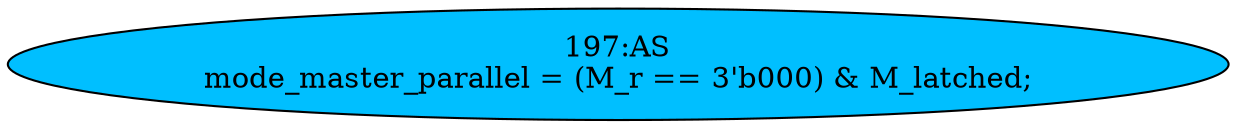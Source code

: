 strict digraph "" {
	node [label="\N"];
	"197:AS"	 [ast="<pyverilog.vparser.ast.Assign object at 0x7f1e4d7e2e50>",
		def_var="['mode_master_parallel']",
		fillcolor=deepskyblue,
		label="197:AS
mode_master_parallel = (M_r == 3'b000) & M_latched;",
		statements="[]",
		style=filled,
		typ=Assign,
		use_var="['M_r', 'M_latched']"];
}
